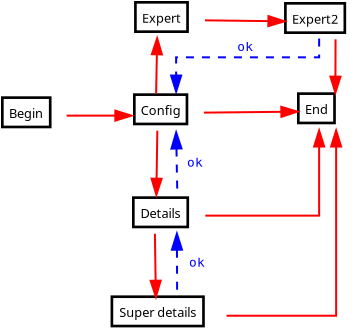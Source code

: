 <?xml version="1.0"?>
<diagram xmlns:dia="http://www.lysator.liu.se/~alla/dia/">
  <diagramdata>
    <attribute name="background">
      <color val="#ffffff"/>
    </attribute>
    <attribute name="paper">
      <composite type="paper">
        <attribute name="name">
          <string>#A4#</string>
        </attribute>
        <attribute name="tmargin">
          <real val="2.82"/>
        </attribute>
        <attribute name="bmargin">
          <real val="2.82"/>
        </attribute>
        <attribute name="lmargin">
          <real val="2.82"/>
        </attribute>
        <attribute name="rmargin">
          <real val="2.82"/>
        </attribute>
        <attribute name="is_portrait">
          <boolean val="true"/>
        </attribute>
        <attribute name="scaling">
          <real val="1"/>
        </attribute>
        <attribute name="fitto">
          <boolean val="false"/>
        </attribute>
      </composite>
    </attribute>
    <attribute name="grid">
      <composite type="grid">
        <attribute name="width_x">
          <real val="1"/>
        </attribute>
        <attribute name="width_y">
          <real val="1"/>
        </attribute>
        <attribute name="visible_x">
          <int val="1"/>
        </attribute>
        <attribute name="visible_y">
          <int val="1"/>
        </attribute>
      </composite>
    </attribute>
    <attribute name="guides">
      <composite type="guides">
        <attribute name="hguides"/>
        <attribute name="vguides"/>
      </composite>
    </attribute>
  </diagramdata>
  <layer name="Background" visible="true">
    <object type="FS - Function" version="0" id="O0">
      <attribute name="obj_pos">
        <point val="-1.25,-0.897"/>
      </attribute>
      <attribute name="obj_bb">
        <rectangle val="-1.3,-0.947;2.012,0.953"/>
      </attribute>
      <attribute name="elem_corner">
        <point val="-1.25,-0.897"/>
      </attribute>
      <attribute name="elem_width">
        <real val="3.212"/>
      </attribute>
      <attribute name="elem_height">
        <real val="1.8"/>
      </attribute>
      <attribute name="text">
        <composite type="text">
          <attribute name="string">
            <string>#Begin#</string>
          </attribute>
          <attribute name="font">
            <font name="Helvetica"/>
          </attribute>
          <attribute name="height">
            <real val="0.8"/>
          </attribute>
          <attribute name="pos">
            <point val="0.356,0.243"/>
          </attribute>
          <attribute name="color">
            <color val="#000000"/>
          </attribute>
          <attribute name="alignment">
            <enum val="1"/>
          </attribute>
        </composite>
      </attribute>
      <attribute name="is_wish">
        <boolean val="false"/>
      </attribute>
      <attribute name="is_user">
        <boolean val="false"/>
      </attribute>
    </object>
    <object type="FS - Function" version="0" id="O1">
      <attribute name="obj_pos">
        <point val="5.35,-1.047"/>
      </attribute>
      <attribute name="obj_bb">
        <rectangle val="5.3,-1.097;8.879,0.803"/>
      </attribute>
      <attribute name="elem_corner">
        <point val="5.35,-1.047"/>
      </attribute>
      <attribute name="elem_width">
        <real val="3.479"/>
      </attribute>
      <attribute name="elem_height">
        <real val="1.8"/>
      </attribute>
      <attribute name="text">
        <composite type="text">
          <attribute name="string">
            <string>#Config#</string>
          </attribute>
          <attribute name="font">
            <font name="Helvetica"/>
          </attribute>
          <attribute name="height">
            <real val="0.8"/>
          </attribute>
          <attribute name="pos">
            <point val="7.089,0.093"/>
          </attribute>
          <attribute name="color">
            <color val="#000000"/>
          </attribute>
          <attribute name="alignment">
            <enum val="1"/>
          </attribute>
        </composite>
      </attribute>
      <attribute name="is_wish">
        <boolean val="false"/>
      </attribute>
      <attribute name="is_user">
        <boolean val="false"/>
      </attribute>
    </object>
    <object type="FS - Function" version="0" id="O2">
      <attribute name="obj_pos">
        <point val="13.55,-1.097"/>
      </attribute>
      <attribute name="obj_bb">
        <rectangle val="13.5,-1.147;16.206,0.753"/>
      </attribute>
      <attribute name="elem_corner">
        <point val="13.55,-1.097"/>
      </attribute>
      <attribute name="elem_width">
        <real val="2.606"/>
      </attribute>
      <attribute name="elem_height">
        <real val="1.8"/>
      </attribute>
      <attribute name="text">
        <composite type="text">
          <attribute name="string">
            <string>#End#</string>
          </attribute>
          <attribute name="font">
            <font name="Helvetica"/>
          </attribute>
          <attribute name="height">
            <real val="0.8"/>
          </attribute>
          <attribute name="pos">
            <point val="14.853,0.043"/>
          </attribute>
          <attribute name="color">
            <color val="#000000"/>
          </attribute>
          <attribute name="alignment">
            <enum val="1"/>
          </attribute>
        </composite>
      </attribute>
      <attribute name="is_wish">
        <boolean val="false"/>
      </attribute>
      <attribute name="is_user">
        <boolean val="false"/>
      </attribute>
    </object>
    <object type="FS - Function" version="0" id="O3">
      <attribute name="obj_pos">
        <point val="5.3,4.103"/>
      </attribute>
      <attribute name="obj_bb">
        <rectangle val="5.25,4.053;8.95,5.953"/>
      </attribute>
      <attribute name="elem_corner">
        <point val="5.3,4.103"/>
      </attribute>
      <attribute name="elem_width">
        <real val="3.6"/>
      </attribute>
      <attribute name="elem_height">
        <real val="1.8"/>
      </attribute>
      <attribute name="text">
        <composite type="text">
          <attribute name="string">
            <string>#Details#</string>
          </attribute>
          <attribute name="font">
            <font name="Helvetica"/>
          </attribute>
          <attribute name="height">
            <real val="0.8"/>
          </attribute>
          <attribute name="pos">
            <point val="7.1,5.243"/>
          </attribute>
          <attribute name="color">
            <color val="#000000"/>
          </attribute>
          <attribute name="alignment">
            <enum val="1"/>
          </attribute>
        </composite>
      </attribute>
      <attribute name="is_wish">
        <boolean val="false"/>
      </attribute>
      <attribute name="is_user">
        <boolean val="false"/>
      </attribute>
    </object>
    <object type="FS - Orthflow" version="0" id="O4">
      <attribute name="obj_pos">
        <point val="8.9,5.003"/>
      </attribute>
      <attribute name="obj_bb">
        <rectangle val="8.05,-0.152;15.44,6.027"/>
      </attribute>
      <attribute name="orth_points">
        <point val="8.9,5.003"/>
        <point val="8.9,5.003"/>
        <point val="14.59,5.003"/>
        <point val="14.59,0.698"/>
      </attribute>
      <attribute name="orth_orient">
        <enum val="1"/>
        <enum val="0"/>
        <enum val="1"/>
      </attribute>
      <attribute name="text">
        <composite type="text">
          <attribute name="string">
            <string>##</string>
          </attribute>
          <attribute name="font">
            <font name="Helvetica-Oblique"/>
          </attribute>
          <attribute name="height">
            <real val="0.6"/>
          </attribute>
          <attribute name="pos">
            <point val="11.319,5.057"/>
          </attribute>
          <attribute name="color">
            <color val="#ff0000"/>
          </attribute>
          <attribute name="alignment">
            <enum val="1"/>
          </attribute>
        </composite>
      </attribute>
      <attribute name="type">
        <int val="0"/>
      </attribute>
      <connections>
        <connection handle="0" to="O3" connection="4"/>
      </connections>
    </object>
    <object type="FS - Flow" version="0" id="O5">
      <attribute name="obj_pos">
        <point val="1.962,0.003"/>
      </attribute>
      <attribute name="obj_bb">
        <rectangle val="1.112,-1.027;6.1,1.273"/>
      </attribute>
      <attribute name="conn_endpoints">
        <point val="1.962,0.003"/>
        <point val="5.25,0.003"/>
      </attribute>
      <attribute name="text">
        <composite type="text">
          <attribute name="string">
            <string>##</string>
          </attribute>
          <attribute name="font">
            <font name="Helvetica-Oblique"/>
          </attribute>
          <attribute name="height">
            <real val="0.6"/>
          </attribute>
          <attribute name="pos">
            <point val="3.606,0.303"/>
          </attribute>
          <attribute name="color">
            <color val="#ff0000"/>
          </attribute>
          <attribute name="alignment">
            <enum val="1"/>
          </attribute>
        </composite>
      </attribute>
      <attribute name="type">
        <int val="0"/>
      </attribute>
      <connections>
        <connection handle="0" to="O0" connection="4"/>
      </connections>
    </object>
    <object type="FS - Flow" version="0" id="O6">
      <attribute name="obj_pos">
        <point val="8.829,-0.147"/>
      </attribute>
      <attribute name="obj_bb">
        <rectangle val="7.979,-1.802;14.4,0.703"/>
      </attribute>
      <attribute name="conn_endpoints">
        <point val="8.829,-0.147"/>
        <point val="13.55,-0.197"/>
      </attribute>
      <attribute name="text">
        <composite type="text">
          <attribute name="string">
            <string>##</string>
          </attribute>
          <attribute name="font">
            <font name="Helvetica-Oblique"/>
          </attribute>
          <attribute name="height">
            <real val="0.6"/>
          </attribute>
          <attribute name="pos">
            <point val="11.186,-0.472"/>
          </attribute>
          <attribute name="color">
            <color val="#ff0000"/>
          </attribute>
          <attribute name="alignment">
            <enum val="1"/>
          </attribute>
        </composite>
      </attribute>
      <attribute name="type">
        <int val="0"/>
      </attribute>
      <connections>
        <connection handle="0" to="O1" connection="4"/>
        <connection handle="1" to="O2" connection="3"/>
      </connections>
    </object>
    <object type="FS - Flow" version="0" id="O7">
      <attribute name="obj_pos">
        <point val="6.5,0.757"/>
      </attribute>
      <attribute name="obj_bb">
        <rectangle val="5.6,-0.093;7.625,4.857"/>
      </attribute>
      <attribute name="conn_endpoints">
        <point val="6.5,0.757"/>
        <point val="6.45,4.007"/>
      </attribute>
      <attribute name="text">
        <composite type="text">
          <attribute name="string">
            <string>##</string>
          </attribute>
          <attribute name="font">
            <font name="Helvetica-Oblique"/>
          </attribute>
          <attribute name="height">
            <real val="0.6"/>
          </attribute>
          <attribute name="pos">
            <point val="6.775,2.386"/>
          </attribute>
          <attribute name="color">
            <color val="#ff0000"/>
          </attribute>
          <attribute name="alignment">
            <enum val="1"/>
          </attribute>
        </composite>
      </attribute>
      <attribute name="type">
        <int val="0"/>
      </attribute>
    </object>
    <object type="FS - Flow" version="0" id="O8">
      <attribute name="obj_pos">
        <point val="7.5,3.957"/>
      </attribute>
      <attribute name="obj_bb">
        <rectangle val="6.32,-0.052;8.35,4.807"/>
      </attribute>
      <attribute name="conn_endpoints">
        <point val="7.5,3.957"/>
        <point val="7.44,0.798"/>
      </attribute>
      <attribute name="text">
        <composite type="text">
          <attribute name="string">
            <string>##</string>
          </attribute>
          <attribute name="font">
            <font name="Helvetica-Oblique"/>
          </attribute>
          <attribute name="height">
            <real val="0.6"/>
          </attribute>
          <attribute name="pos">
            <point val="7.17,2.383"/>
          </attribute>
          <attribute name="color">
            <color val="#0000ff"/>
          </attribute>
          <attribute name="alignment">
            <enum val="1"/>
          </attribute>
        </composite>
      </attribute>
      <attribute name="type">
        <int val="2"/>
      </attribute>
    </object>
    <object type="FS - Function" version="0" id="O9">
      <attribute name="obj_pos">
        <point val="4.228,9.057"/>
      </attribute>
      <attribute name="obj_bb">
        <rectangle val="4.178,9.007;10.059,10.907"/>
      </attribute>
      <attribute name="elem_corner">
        <point val="4.228,9.057"/>
      </attribute>
      <attribute name="elem_width">
        <real val="5.781"/>
      </attribute>
      <attribute name="elem_height">
        <real val="1.8"/>
      </attribute>
      <attribute name="text">
        <composite type="text">
          <attribute name="string">
            <string>#Super details#</string>
          </attribute>
          <attribute name="font">
            <font name="Helvetica"/>
          </attribute>
          <attribute name="height">
            <real val="0.8"/>
          </attribute>
          <attribute name="pos">
            <point val="7.119,10.197"/>
          </attribute>
          <attribute name="color">
            <color val="#000000"/>
          </attribute>
          <attribute name="alignment">
            <enum val="1"/>
          </attribute>
        </composite>
      </attribute>
      <attribute name="is_wish">
        <boolean val="false"/>
      </attribute>
      <attribute name="is_user">
        <boolean val="false"/>
      </attribute>
    </object>
    <object type="FS - Orthflow" version="0" id="O10">
      <attribute name="obj_pos">
        <point val="10.009,9.957"/>
      </attribute>
      <attribute name="obj_bb">
        <rectangle val="9.159,-0.152;16.29,10.857"/>
      </attribute>
      <attribute name="orth_points">
        <point val="10.009,9.957"/>
        <point val="10.009,10.007"/>
        <point val="15.44,10.007"/>
        <point val="15.44,0.698"/>
      </attribute>
      <attribute name="orth_orient">
        <enum val="1"/>
        <enum val="0"/>
        <enum val="1"/>
      </attribute>
      <attribute name="text">
        <composite type="text">
          <attribute name="string">
            <string>##</string>
          </attribute>
          <attribute name="font">
            <font name="Helvetica-Oblique"/>
          </attribute>
          <attribute name="height">
            <real val="0.6"/>
          </attribute>
          <attribute name="pos">
            <point val="12.225,9.067"/>
          </attribute>
          <attribute name="color">
            <color val="#ff0000"/>
          </attribute>
          <attribute name="alignment">
            <enum val="1"/>
          </attribute>
        </composite>
      </attribute>
      <attribute name="type">
        <int val="0"/>
      </attribute>
      <connections>
        <connection handle="0" to="O9" connection="4"/>
      </connections>
    </object>
    <object type="FS - Flow" version="0" id="O11">
      <attribute name="obj_pos">
        <point val="6.378,5.907"/>
      </attribute>
      <attribute name="obj_bb">
        <rectangle val="5.528,5.057;7.553,9.957"/>
      </attribute>
      <attribute name="conn_endpoints">
        <point val="6.378,5.907"/>
        <point val="6.428,9.107"/>
      </attribute>
      <attribute name="text">
        <composite type="text">
          <attribute name="string">
            <string>##</string>
          </attribute>
          <attribute name="font">
            <font name="Helvetica-Oblique"/>
          </attribute>
          <attribute name="height">
            <real val="0.6"/>
          </attribute>
          <attribute name="pos">
            <point val="6.703,7.502"/>
          </attribute>
          <attribute name="color">
            <color val="#ff0000"/>
          </attribute>
          <attribute name="alignment">
            <enum val="1"/>
          </attribute>
        </composite>
      </attribute>
      <attribute name="type">
        <int val="0"/>
      </attribute>
    </object>
    <object type="FS - Flow" version="0" id="O12">
      <attribute name="obj_pos">
        <point val="7.49,9.048"/>
      </attribute>
      <attribute name="obj_bb">
        <rectangle val="6.334,5.007;8.34,9.898"/>
      </attribute>
      <attribute name="conn_endpoints">
        <point val="7.49,9.048"/>
        <point val="7.478,5.857"/>
      </attribute>
      <attribute name="text">
        <composite type="text">
          <attribute name="string">
            <string>##</string>
          </attribute>
          <attribute name="font">
            <font name="Helvetica-Oblique"/>
          </attribute>
          <attribute name="height">
            <real val="0.6"/>
          </attribute>
          <attribute name="pos">
            <point val="7.184,7.454"/>
          </attribute>
          <attribute name="color">
            <color val="#0000ff"/>
          </attribute>
          <attribute name="alignment">
            <enum val="1"/>
          </attribute>
        </composite>
      </attribute>
      <attribute name="type">
        <int val="2"/>
      </attribute>
    </object>
    <object type="FS - Function" version="0" id="O13">
      <attribute name="obj_pos">
        <point val="5.404,-5.662"/>
      </attribute>
      <attribute name="obj_bb">
        <rectangle val="5.354,-5.712;8.932,-3.812"/>
      </attribute>
      <attribute name="elem_corner">
        <point val="5.404,-5.662"/>
      </attribute>
      <attribute name="elem_width">
        <real val="3.479"/>
      </attribute>
      <attribute name="elem_height">
        <real val="1.8"/>
      </attribute>
      <attribute name="text">
        <composite type="text">
          <attribute name="string">
            <string>#Expert#</string>
          </attribute>
          <attribute name="font">
            <font name="Helvetica"/>
          </attribute>
          <attribute name="height">
            <real val="0.8"/>
          </attribute>
          <attribute name="pos">
            <point val="7.143,-4.522"/>
          </attribute>
          <attribute name="color">
            <color val="#000000"/>
          </attribute>
          <attribute name="alignment">
            <enum val="1"/>
          </attribute>
        </composite>
      </attribute>
      <attribute name="is_wish">
        <boolean val="false"/>
      </attribute>
      <attribute name="is_user">
        <boolean val="false"/>
      </attribute>
    </object>
    <object type="FS - Function" version="0" id="O14">
      <attribute name="obj_pos">
        <point val="12.903,-5.612"/>
      </attribute>
      <attribute name="obj_bb">
        <rectangle val="12.854,-5.662;16.868,-3.762"/>
      </attribute>
      <attribute name="elem_corner">
        <point val="12.903,-5.612"/>
      </attribute>
      <attribute name="elem_width">
        <real val="3.915"/>
      </attribute>
      <attribute name="elem_height">
        <real val="1.8"/>
      </attribute>
      <attribute name="text">
        <composite type="text">
          <attribute name="string">
            <string>#Expert2#</string>
          </attribute>
          <attribute name="font">
            <font name="Helvetica"/>
          </attribute>
          <attribute name="height">
            <real val="0.8"/>
          </attribute>
          <attribute name="pos">
            <point val="14.861,-4.472"/>
          </attribute>
          <attribute name="color">
            <color val="#000000"/>
          </attribute>
          <attribute name="alignment">
            <enum val="1"/>
          </attribute>
        </composite>
      </attribute>
      <attribute name="is_wish">
        <boolean val="false"/>
      </attribute>
      <attribute name="is_user">
        <boolean val="false"/>
      </attribute>
    </object>
    <object type="FS - Flow" version="0" id="O15">
      <attribute name="obj_pos">
        <point val="8.882,-4.762"/>
      </attribute>
      <attribute name="obj_bb">
        <rectangle val="8.032,-6.367;13.754,-3.862"/>
      </attribute>
      <attribute name="conn_endpoints">
        <point val="8.882,-4.762"/>
        <point val="12.903,-4.712"/>
      </attribute>
      <attribute name="text">
        <composite type="text">
          <attribute name="string">
            <string>##</string>
          </attribute>
          <attribute name="font">
            <font name="Helvetica-Oblique"/>
          </attribute>
          <attribute name="height">
            <real val="0.6"/>
          </attribute>
          <attribute name="pos">
            <point val="10.896,-5.037"/>
          </attribute>
          <attribute name="color">
            <color val="#ff0000"/>
          </attribute>
          <attribute name="alignment">
            <enum val="1"/>
          </attribute>
        </composite>
      </attribute>
      <attribute name="type">
        <int val="0"/>
      </attribute>
      <connections>
        <connection handle="0" to="O13" connection="4"/>
        <connection handle="1" to="O14" connection="3"/>
      </connections>
    </object>
    <object type="FS - Flow" version="0" id="O16">
      <attribute name="obj_pos">
        <point val="6.439,-1.097"/>
      </attribute>
      <attribute name="obj_bb">
        <rectangle val="5.316,-4.762;7.343,-0.247"/>
      </attribute>
      <attribute name="conn_endpoints">
        <point val="6.439,-1.097"/>
        <point val="6.493,-3.912"/>
      </attribute>
      <attribute name="text">
        <composite type="text">
          <attribute name="string">
            <string>##</string>
          </attribute>
          <attribute name="font">
            <font name="Helvetica-Oblique"/>
          </attribute>
          <attribute name="height">
            <real val="0.6"/>
          </attribute>
          <attribute name="pos">
            <point val="6.166,-2.51"/>
          </attribute>
          <attribute name="color">
            <color val="#ff0000"/>
          </attribute>
          <attribute name="alignment">
            <enum val="1"/>
          </attribute>
        </composite>
      </attribute>
      <attribute name="type">
        <int val="0"/>
      </attribute>
    </object>
    <object type="FS - Flow" version="0" id="O17">
      <attribute name="obj_pos">
        <point val="15.411,-3.812"/>
      </attribute>
      <attribute name="obj_bb">
        <rectangle val="14.257,-4.662;16.261,-0.247"/>
      </attribute>
      <attribute name="conn_endpoints">
        <point val="15.411,-3.812"/>
        <point val="15.403,-1.097"/>
      </attribute>
      <attribute name="text">
        <composite type="text">
          <attribute name="string">
            <string>##</string>
          </attribute>
          <attribute name="font">
            <font name="Helvetica-Oblique"/>
          </attribute>
          <attribute name="height">
            <real val="0.6"/>
          </attribute>
          <attribute name="pos">
            <point val="15.107,-2.456"/>
          </attribute>
          <attribute name="color">
            <color val="#ff0000"/>
          </attribute>
          <attribute name="alignment">
            <enum val="1"/>
          </attribute>
        </composite>
      </attribute>
      <attribute name="type">
        <int val="0"/>
      </attribute>
    </object>
    <object type="FS - Orthflow" version="0" id="O18">
      <attribute name="obj_pos">
        <point val="14.59,-3.852"/>
      </attribute>
      <attribute name="obj_bb">
        <rectangle val="6.59,-5.182;15.44,-0.302"/>
      </attribute>
      <attribute name="orth_points">
        <point val="14.59,-3.852"/>
        <point val="14.59,-2.912"/>
        <point val="7.44,-2.912"/>
        <point val="7.44,-1.152"/>
      </attribute>
      <attribute name="orth_orient">
        <enum val="1"/>
        <enum val="0"/>
        <enum val="1"/>
      </attribute>
      <attribute name="text">
        <composite type="text">
          <attribute name="string">
            <string>##</string>
          </attribute>
          <attribute name="font">
            <font name="Helvetica-Oblique"/>
          </attribute>
          <attribute name="height">
            <real val="0.6"/>
          </attribute>
          <attribute name="pos">
            <point val="10.515,-3.852"/>
          </attribute>
          <attribute name="color">
            <color val="#0000ff"/>
          </attribute>
          <attribute name="alignment">
            <enum val="1"/>
          </attribute>
        </composite>
      </attribute>
      <attribute name="type">
        <int val="2"/>
      </attribute>
    </object>
    <object type="Standard - Text" version="0" id="O19">
      <attribute name="obj_pos">
        <point val="10.9,-3.233"/>
      </attribute>
      <attribute name="obj_bb">
        <rectangle val="10.315,-3.828;11.485,-3.028"/>
      </attribute>
      <attribute name="text">
        <composite type="text">
          <attribute name="string">
            <string>#ok#</string>
          </attribute>
          <attribute name="font">
            <font name="Courier"/>
          </attribute>
          <attribute name="height">
            <real val="0.8"/>
          </attribute>
          <attribute name="pos">
            <point val="10.9,-3.233"/>
          </attribute>
          <attribute name="color">
            <color val="#0000ff"/>
          </attribute>
          <attribute name="alignment">
            <enum val="1"/>
          </attribute>
        </composite>
      </attribute>
    </object>
    <object type="Standard - Text" version="0" id="O20">
      <attribute name="obj_pos">
        <point val="8.385,2.561"/>
      </attribute>
      <attribute name="obj_bb">
        <rectangle val="7.8,1.967;8.97,2.767"/>
      </attribute>
      <attribute name="text">
        <composite type="text">
          <attribute name="string">
            <string>#ok#</string>
          </attribute>
          <attribute name="font">
            <font name="Courier"/>
          </attribute>
          <attribute name="height">
            <real val="0.8"/>
          </attribute>
          <attribute name="pos">
            <point val="8.385,2.561"/>
          </attribute>
          <attribute name="color">
            <color val="#0000ff"/>
          </attribute>
          <attribute name="alignment">
            <enum val="1"/>
          </attribute>
        </composite>
      </attribute>
    </object>
    <object type="Standard - Text" version="0" id="O21">
      <attribute name="obj_pos">
        <point val="8.485,7.561"/>
      </attribute>
      <attribute name="obj_bb">
        <rectangle val="7.9,6.967;9.07,7.767"/>
      </attribute>
      <attribute name="text">
        <composite type="text">
          <attribute name="string">
            <string>#ok#</string>
          </attribute>
          <attribute name="font">
            <font name="Courier"/>
          </attribute>
          <attribute name="height">
            <real val="0.8"/>
          </attribute>
          <attribute name="pos">
            <point val="8.485,7.561"/>
          </attribute>
          <attribute name="color">
            <color val="#0000ff"/>
          </attribute>
          <attribute name="alignment">
            <enum val="1"/>
          </attribute>
        </composite>
      </attribute>
    </object>
  </layer>
</diagram>
